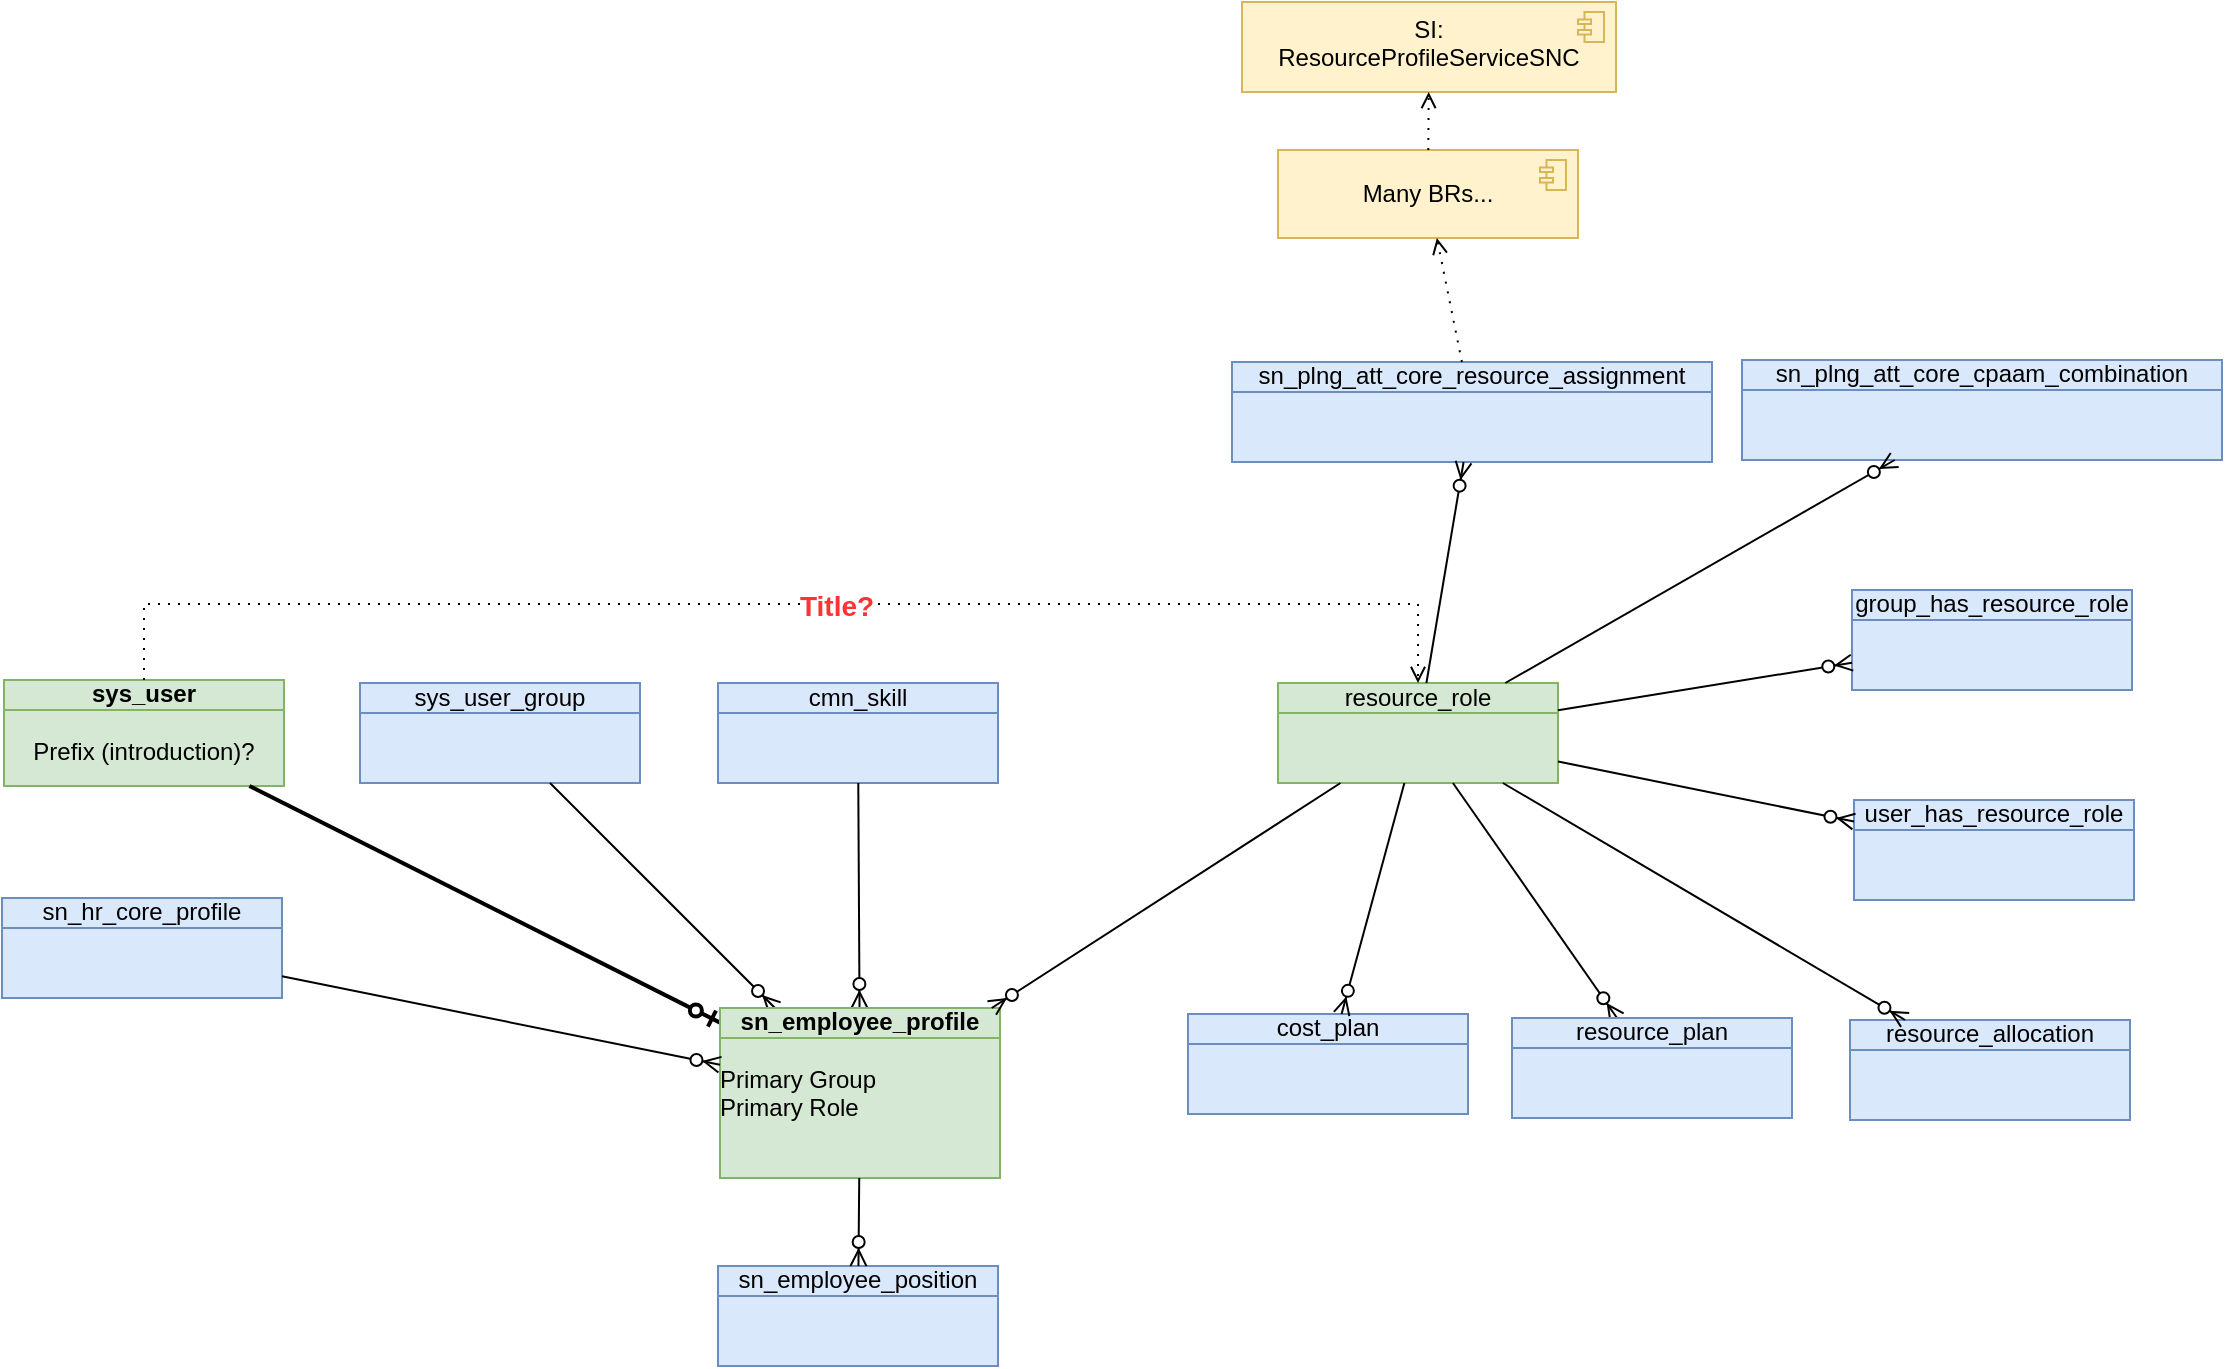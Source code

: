 <mxfile version="26.0.15" pages="6">
  <diagram name="em_profile" id="d97N8e0JE2c1j5f707Qw">
    <mxGraphModel dx="1361" dy="2824" grid="0" gridSize="10" guides="0" tooltips="1" connect="0" arrows="0" fold="1" page="1" pageScale="1" pageWidth="1169" pageHeight="827" math="0" shadow="0">
      <root>
        <mxCell id="4w6Gn6E8KWmjJ692-3vZ-0" />
        <mxCell id="4w6Gn6E8KWmjJ692-3vZ-1" parent="4w6Gn6E8KWmjJ692-3vZ-0" />
        <mxCell id="4w6Gn6E8KWmjJ692-3vZ-5" value="&lt;div&gt;sys_user&lt;/div&gt;&lt;div&gt;&lt;span style=&quot;font-weight: normal;&quot;&gt;&lt;br&gt;&lt;/span&gt;&lt;/div&gt;&lt;div&gt;&lt;span style=&quot;font-weight: normal;&quot;&gt;Prefix (introduction)?&lt;/span&gt;&lt;/div&gt;" style="html=1;outlineConnect=0;whiteSpace=wrap;fillColor=#d5e8d4;shape=mxgraph.archimate3.businessObject;overflow=fill;strokeColor=#82b366;fontStyle=1" parent="4w6Gn6E8KWmjJ692-3vZ-1" vertex="1">
          <mxGeometry x="42" y="-1291" width="140" height="53" as="geometry" />
        </mxCell>
        <mxCell id="4w6Gn6E8KWmjJ692-3vZ-6" value="" style="fontSize=12;html=1;endArrow=ERzeroToOne;endFill=0;rounded=0;fontStyle=1;strokeWidth=2;" parent="4w6Gn6E8KWmjJ692-3vZ-1" source="4w6Gn6E8KWmjJ692-3vZ-5" target="4w6Gn6E8KWmjJ692-3vZ-29" edge="1">
          <mxGeometry width="100" height="100" relative="1" as="geometry">
            <mxPoint x="90" y="-800" as="sourcePoint" />
            <mxPoint x="350" y="-1125.409" as="targetPoint" />
          </mxGeometry>
        </mxCell>
        <mxCell id="4w6Gn6E8KWmjJ692-3vZ-7" value="&lt;div&gt;sys_user_group&lt;/div&gt;" style="html=1;outlineConnect=0;whiteSpace=wrap;fillColor=#dae8fc;shape=mxgraph.archimate3.businessObject;overflow=fill;strokeColor=#6c8ebf;" parent="4w6Gn6E8KWmjJ692-3vZ-1" vertex="1">
          <mxGeometry x="220" y="-1289.5" width="140" height="50" as="geometry" />
        </mxCell>
        <mxCell id="4w6Gn6E8KWmjJ692-3vZ-8" value="cmn_skill" style="html=1;outlineConnect=0;whiteSpace=wrap;fillColor=#dae8fc;shape=mxgraph.archimate3.businessObject;overflow=fill;strokeColor=#6c8ebf;" parent="4w6Gn6E8KWmjJ692-3vZ-1" vertex="1">
          <mxGeometry x="399" y="-1289.5" width="140" height="50" as="geometry" />
        </mxCell>
        <mxCell id="4w6Gn6E8KWmjJ692-3vZ-9" value="" style="fontSize=12;html=1;endArrow=ERzeroToMany;endFill=1;rounded=0;" parent="4w6Gn6E8KWmjJ692-3vZ-1" source="4w6Gn6E8KWmjJ692-3vZ-7" target="4w6Gn6E8KWmjJ692-3vZ-29" edge="1">
          <mxGeometry width="100" height="100" relative="1" as="geometry">
            <mxPoint x="843" y="-894" as="sourcePoint" />
            <mxPoint x="389.306" y="-1127" as="targetPoint" />
          </mxGeometry>
        </mxCell>
        <mxCell id="4w6Gn6E8KWmjJ692-3vZ-10" value="" style="fontSize=12;html=1;endArrow=ERzeroToMany;endFill=1;rounded=0;" parent="4w6Gn6E8KWmjJ692-3vZ-1" source="4w6Gn6E8KWmjJ692-3vZ-8" target="4w6Gn6E8KWmjJ692-3vZ-29" edge="1">
          <mxGeometry width="100" height="100" relative="1" as="geometry">
            <mxPoint x="45" y="-894" as="sourcePoint" />
            <mxPoint x="431.569" y="-1127" as="targetPoint" />
          </mxGeometry>
        </mxCell>
        <mxCell id="4w6Gn6E8KWmjJ692-3vZ-29" value="&lt;div&gt;sn_employee_profile&lt;/div&gt;&lt;div&gt;&lt;br&gt;&lt;/div&gt;&lt;div align=&quot;left&quot;&gt;&lt;span style=&quot;font-weight: normal;&quot;&gt;Primary Group&lt;/span&gt;&lt;/div&gt;&lt;div align=&quot;left&quot;&gt;&lt;span style=&quot;font-weight: normal;&quot;&gt;Primary Role&lt;/span&gt;&lt;br&gt;&lt;/div&gt;" style="html=1;outlineConnect=0;whiteSpace=wrap;fillColor=#d5e8d4;shape=mxgraph.archimate3.businessObject;overflow=fill;strokeColor=#82b366;fontStyle=1" parent="4w6Gn6E8KWmjJ692-3vZ-1" vertex="1">
          <mxGeometry x="400" y="-1127" width="140" height="85" as="geometry" />
        </mxCell>
        <mxCell id="4w6Gn6E8KWmjJ692-3vZ-30" value="&lt;div&gt;resource_role&lt;/div&gt;" style="html=1;outlineConnect=0;whiteSpace=wrap;fillColor=#d5e8d4;shape=mxgraph.archimate3.businessObject;overflow=fill;strokeColor=#82b366;" parent="4w6Gn6E8KWmjJ692-3vZ-1" vertex="1">
          <mxGeometry x="679" y="-1289.5" width="140" height="50" as="geometry" />
        </mxCell>
        <mxCell id="3O07Ml-EWj8RnMGS3ta7-0" value="sn_hr_core_profile" style="html=1;outlineConnect=0;whiteSpace=wrap;fillColor=#dae8fc;shape=mxgraph.archimate3.businessObject;overflow=fill;strokeColor=#6c8ebf;" parent="4w6Gn6E8KWmjJ692-3vZ-1" vertex="1">
          <mxGeometry x="41" y="-1182" width="140" height="50" as="geometry" />
        </mxCell>
        <mxCell id="3O07Ml-EWj8RnMGS3ta7-1" value="" style="fontSize=12;html=1;endArrow=ERzeroToMany;endFill=1;rounded=0;" parent="4w6Gn6E8KWmjJ692-3vZ-1" source="3O07Ml-EWj8RnMGS3ta7-0" target="4w6Gn6E8KWmjJ692-3vZ-29" edge="1">
          <mxGeometry width="100" height="100" relative="1" as="geometry">
            <mxPoint x="329" y="-1232" as="sourcePoint" />
            <mxPoint x="350" y="-1100.924" as="targetPoint" />
          </mxGeometry>
        </mxCell>
        <mxCell id="3O07Ml-EWj8RnMGS3ta7-2" value="" style="fontSize=12;html=1;endArrow=ERzeroToMany;endFill=1;rounded=0;" parent="4w6Gn6E8KWmjJ692-3vZ-1" source="4w6Gn6E8KWmjJ692-3vZ-30" target="4w6Gn6E8KWmjJ692-3vZ-29" edge="1">
          <mxGeometry width="100" height="100" relative="1" as="geometry">
            <mxPoint x="441" y="-1222" as="sourcePoint" />
            <mxPoint x="444" y="-1053" as="targetPoint" />
          </mxGeometry>
        </mxCell>
        <mxCell id="3O07Ml-EWj8RnMGS3ta7-3" value="sn_employee_position" style="html=1;outlineConnect=0;whiteSpace=wrap;fillColor=#dae8fc;shape=mxgraph.archimate3.businessObject;overflow=fill;strokeColor=#6c8ebf;" parent="4w6Gn6E8KWmjJ692-3vZ-1" vertex="1">
          <mxGeometry x="399" y="-998" width="140" height="50" as="geometry" />
        </mxCell>
        <mxCell id="3O07Ml-EWj8RnMGS3ta7-4" value="" style="fontSize=12;html=1;endArrow=ERzeroToMany;endFill=1;rounded=0;" parent="4w6Gn6E8KWmjJ692-3vZ-1" source="4w6Gn6E8KWmjJ692-3vZ-29" target="3O07Ml-EWj8RnMGS3ta7-3" edge="1">
          <mxGeometry width="100" height="100" relative="1" as="geometry">
            <mxPoint x="890" y="-1257" as="sourcePoint" />
            <mxPoint x="519" y="-1087" as="targetPoint" />
          </mxGeometry>
        </mxCell>
        <mxCell id="FMrTJflN7CP8rL19QtVt-0" value="cost_plan" style="html=1;outlineConnect=0;whiteSpace=wrap;fillColor=#dae8fc;shape=mxgraph.archimate3.businessObject;overflow=fill;strokeColor=#6c8ebf;" parent="4w6Gn6E8KWmjJ692-3vZ-1" vertex="1">
          <mxGeometry x="634" y="-1124" width="140" height="50" as="geometry" />
        </mxCell>
        <mxCell id="FMrTJflN7CP8rL19QtVt-1" value="" style="fontSize=12;html=1;endArrow=ERzeroToMany;endFill=1;rounded=0;" parent="4w6Gn6E8KWmjJ692-3vZ-1" source="4w6Gn6E8KWmjJ692-3vZ-30" target="FMrTJflN7CP8rL19QtVt-0" edge="1">
          <mxGeometry width="100" height="100" relative="1" as="geometry">
            <mxPoint x="715" y="-1231" as="sourcePoint" />
            <mxPoint x="473" y="-1093" as="targetPoint" />
          </mxGeometry>
        </mxCell>
        <mxCell id="FMrTJflN7CP8rL19QtVt-2" value="" style="fontSize=12;html=1;endArrow=ERzeroToMany;endFill=1;rounded=0;" parent="4w6Gn6E8KWmjJ692-3vZ-1" source="4w6Gn6E8KWmjJ692-3vZ-30" target="FMrTJflN7CP8rL19QtVt-3" edge="1">
          <mxGeometry width="100" height="100" relative="1" as="geometry">
            <mxPoint x="725" y="-1221" as="sourcePoint" />
            <mxPoint x="483" y="-1083" as="targetPoint" />
          </mxGeometry>
        </mxCell>
        <mxCell id="FMrTJflN7CP8rL19QtVt-3" value="resource_plan" style="html=1;outlineConnect=0;whiteSpace=wrap;fillColor=#dae8fc;shape=mxgraph.archimate3.businessObject;overflow=fill;strokeColor=#6c8ebf;" parent="4w6Gn6E8KWmjJ692-3vZ-1" vertex="1">
          <mxGeometry x="796" y="-1122" width="140" height="50" as="geometry" />
        </mxCell>
        <mxCell id="FMrTJflN7CP8rL19QtVt-4" value="resource_allocation" style="html=1;outlineConnect=0;whiteSpace=wrap;fillColor=#dae8fc;shape=mxgraph.archimate3.businessObject;overflow=fill;strokeColor=#6c8ebf;" parent="4w6Gn6E8KWmjJ692-3vZ-1" vertex="1">
          <mxGeometry x="965" y="-1121" width="140" height="50" as="geometry" />
        </mxCell>
        <mxCell id="FMrTJflN7CP8rL19QtVt-5" value="" style="fontSize=12;html=1;endArrow=ERzeroToMany;endFill=1;rounded=0;" parent="4w6Gn6E8KWmjJ692-3vZ-1" source="4w6Gn6E8KWmjJ692-3vZ-30" target="FMrTJflN7CP8rL19QtVt-4" edge="1">
          <mxGeometry width="100" height="100" relative="1" as="geometry">
            <mxPoint x="793" y="-1231" as="sourcePoint" />
            <mxPoint x="923" y="-1135" as="targetPoint" />
          </mxGeometry>
        </mxCell>
        <mxCell id="FMrTJflN7CP8rL19QtVt-6" value="sn_plng_att_core_resource_assignment" style="html=1;outlineConnect=0;whiteSpace=wrap;fillColor=#dae8fc;shape=mxgraph.archimate3.businessObject;overflow=fill;strokeColor=#6c8ebf;" parent="4w6Gn6E8KWmjJ692-3vZ-1" vertex="1">
          <mxGeometry x="656" y="-1450" width="240" height="50" as="geometry" />
        </mxCell>
        <mxCell id="FMrTJflN7CP8rL19QtVt-7" value="user_has_resource_role" style="html=1;outlineConnect=0;whiteSpace=wrap;fillColor=#dae8fc;shape=mxgraph.archimate3.businessObject;overflow=fill;strokeColor=#6c8ebf;" parent="4w6Gn6E8KWmjJ692-3vZ-1" vertex="1">
          <mxGeometry x="967" y="-1231" width="140" height="50" as="geometry" />
        </mxCell>
        <mxCell id="FMrTJflN7CP8rL19QtVt-8" value="group_has_resource_role" style="html=1;outlineConnect=0;whiteSpace=wrap;fillColor=#dae8fc;shape=mxgraph.archimate3.businessObject;overflow=fill;strokeColor=#6c8ebf;" parent="4w6Gn6E8KWmjJ692-3vZ-1" vertex="1">
          <mxGeometry x="966" y="-1336" width="140" height="50" as="geometry" />
        </mxCell>
        <mxCell id="FMrTJflN7CP8rL19QtVt-9" value="sn_plng_att_core_cpaam_combination" style="html=1;outlineConnect=0;whiteSpace=wrap;fillColor=#dae8fc;shape=mxgraph.archimate3.businessObject;overflow=fill;strokeColor=#6c8ebf;" parent="4w6Gn6E8KWmjJ692-3vZ-1" vertex="1">
          <mxGeometry x="911" y="-1451" width="240" height="50" as="geometry" />
        </mxCell>
        <mxCell id="FMrTJflN7CP8rL19QtVt-10" value="" style="fontSize=12;html=1;endArrow=ERzeroToMany;endFill=1;rounded=0;" parent="4w6Gn6E8KWmjJ692-3vZ-1" source="4w6Gn6E8KWmjJ692-3vZ-30" target="FMrTJflN7CP8rL19QtVt-6" edge="1">
          <mxGeometry width="100" height="100" relative="1" as="geometry">
            <mxPoint x="752" y="-1231" as="sourcePoint" />
            <mxPoint x="717" y="-1108" as="targetPoint" />
          </mxGeometry>
        </mxCell>
        <mxCell id="FMrTJflN7CP8rL19QtVt-11" value="" style="fontSize=12;html=1;endArrow=ERzeroToMany;endFill=1;rounded=0;" parent="4w6Gn6E8KWmjJ692-3vZ-1" source="4w6Gn6E8KWmjJ692-3vZ-30" target="FMrTJflN7CP8rL19QtVt-9" edge="1">
          <mxGeometry width="100" height="100" relative="1" as="geometry">
            <mxPoint x="762" y="-1221" as="sourcePoint" />
            <mxPoint x="727" y="-1098" as="targetPoint" />
          </mxGeometry>
        </mxCell>
        <mxCell id="FMrTJflN7CP8rL19QtVt-12" value="" style="fontSize=12;html=1;endArrow=ERzeroToMany;endFill=1;rounded=0;" parent="4w6Gn6E8KWmjJ692-3vZ-1" source="4w6Gn6E8KWmjJ692-3vZ-30" target="FMrTJflN7CP8rL19QtVt-8" edge="1">
          <mxGeometry width="100" height="100" relative="1" as="geometry">
            <mxPoint x="772" y="-1211" as="sourcePoint" />
            <mxPoint x="737" y="-1088" as="targetPoint" />
          </mxGeometry>
        </mxCell>
        <mxCell id="FMrTJflN7CP8rL19QtVt-13" value="" style="fontSize=12;html=1;endArrow=ERzeroToMany;endFill=1;rounded=0;" parent="4w6Gn6E8KWmjJ692-3vZ-1" source="4w6Gn6E8KWmjJ692-3vZ-30" target="FMrTJflN7CP8rL19QtVt-7" edge="1">
          <mxGeometry width="100" height="100" relative="1" as="geometry">
            <mxPoint x="782" y="-1201" as="sourcePoint" />
            <mxPoint x="747" y="-1078" as="targetPoint" />
          </mxGeometry>
        </mxCell>
        <mxCell id="FMrTJflN7CP8rL19QtVt-14" value="" style="html=1;endArrow=open;elbow=horizontal;endFill=0;dashed=1;dashPattern=1 4;rounded=0;edgeStyle=elbowEdgeStyle;" parent="4w6Gn6E8KWmjJ692-3vZ-1" source="4w6Gn6E8KWmjJ692-3vZ-5" target="4w6Gn6E8KWmjJ692-3vZ-30" edge="1">
          <mxGeometry width="160" relative="1" as="geometry">
            <mxPoint x="386" y="-1437" as="sourcePoint" />
            <mxPoint x="466" y="-1403" as="targetPoint" />
            <Array as="points">
              <mxPoint x="421" y="-1329" />
            </Array>
          </mxGeometry>
        </mxCell>
        <mxCell id="FMrTJflN7CP8rL19QtVt-15" value="&lt;b&gt;&lt;span style=&quot;color: rgb(255, 51, 51);&quot;&gt;&lt;font style=&quot;font-size: 14px;&quot;&gt;Title?&lt;/font&gt;&lt;/span&gt;&lt;/b&gt;" style="edgeLabel;html=1;align=center;verticalAlign=middle;resizable=0;points=[];" parent="FMrTJflN7CP8rL19QtVt-14" vertex="1" connectable="0">
          <mxGeometry x="0.073" y="-1" relative="1" as="geometry">
            <mxPoint as="offset" />
          </mxGeometry>
        </mxCell>
        <mxCell id="aZJZaJrtVICd7Us81ez5-0" value="Many BRs..." style="html=1;outlineConnect=0;whiteSpace=wrap;fillColor=#fff2cc;shape=mxgraph.archimate3.application;appType=comp;archiType=square;strokeColor=#d6b656;" vertex="1" parent="4w6Gn6E8KWmjJ692-3vZ-1">
          <mxGeometry x="679" y="-1556" width="150" height="44" as="geometry" />
        </mxCell>
        <mxCell id="aZJZaJrtVICd7Us81ez5-1" value="&lt;div&gt;SI: &lt;br&gt;&lt;/div&gt;&lt;div&gt;ResourceProfileServiceSNC&lt;/div&gt;" style="html=1;outlineConnect=0;whiteSpace=wrap;fillColor=#fff2cc;shape=mxgraph.archimate3.application;appType=comp;archiType=square;strokeColor=#d6b656;verticalAlign=top;" vertex="1" parent="4w6Gn6E8KWmjJ692-3vZ-1">
          <mxGeometry x="661" y="-1630" width="187" height="45" as="geometry" />
        </mxCell>
        <mxCell id="aZJZaJrtVICd7Us81ez5-2" value="" style="html=1;endArrow=open;elbow=horizontal;endFill=0;dashed=1;dashPattern=1 4;rounded=0;" edge="1" parent="4w6Gn6E8KWmjJ692-3vZ-1" source="FMrTJflN7CP8rL19QtVt-6" target="aZJZaJrtVICd7Us81ez5-0">
          <mxGeometry width="160" relative="1" as="geometry">
            <mxPoint x="99" y="-1281" as="sourcePoint" />
            <mxPoint x="759" y="-1281" as="targetPoint" />
          </mxGeometry>
        </mxCell>
        <mxCell id="aZJZaJrtVICd7Us81ez5-4" value="" style="html=1;endArrow=open;elbow=horizontal;endFill=0;dashed=1;dashPattern=1 4;rounded=0;" edge="1" parent="4w6Gn6E8KWmjJ692-3vZ-1" source="aZJZaJrtVICd7Us81ez5-0" target="aZJZaJrtVICd7Us81ez5-1">
          <mxGeometry width="160" relative="1" as="geometry">
            <mxPoint x="752" y="-1442" as="sourcePoint" />
            <mxPoint x="721" y="-1499" as="targetPoint" />
          </mxGeometry>
        </mxCell>
      </root>
    </mxGraphModel>
  </diagram>
  <diagram name="em_profile2" id="KBZQdeNwwfi0Y6gBDiWC">
    <mxGraphModel dx="1361" dy="2824" grid="0" gridSize="10" guides="0" tooltips="1" connect="0" arrows="0" fold="1" page="1" pageScale="1" pageWidth="1169" pageHeight="827" math="0" shadow="0">
      <root>
        <mxCell id="WfQXcu1eq5EX6dwOYcyv-0" />
        <mxCell id="WfQXcu1eq5EX6dwOYcyv-1" parent="WfQXcu1eq5EX6dwOYcyv-0" />
        <mxCell id="WfQXcu1eq5EX6dwOYcyv-2" value="&lt;div&gt;sys_user&lt;/div&gt;&lt;div&gt;&lt;span style=&quot;font-weight: normal;&quot;&gt;&lt;br&gt;&lt;/span&gt;&lt;/div&gt;&lt;div&gt;&lt;span style=&quot;font-weight: normal;&quot;&gt;Prefix (introduction)?&lt;/span&gt;&lt;/div&gt;" style="html=1;outlineConnect=0;whiteSpace=wrap;fillColor=#d5e8d4;shape=mxgraph.archimate3.businessObject;overflow=fill;strokeColor=#82b366;fontStyle=1" vertex="1" parent="WfQXcu1eq5EX6dwOYcyv-1">
          <mxGeometry x="42" y="-1291" width="140" height="53" as="geometry" />
        </mxCell>
        <mxCell id="WfQXcu1eq5EX6dwOYcyv-3" value="" style="fontSize=12;html=1;endArrow=ERzeroToOne;endFill=0;rounded=0;fontStyle=1;strokeWidth=2;" edge="1" parent="WfQXcu1eq5EX6dwOYcyv-1" source="WfQXcu1eq5EX6dwOYcyv-2" target="WfQXcu1eq5EX6dwOYcyv-8">
          <mxGeometry width="100" height="100" relative="1" as="geometry">
            <mxPoint x="90" y="-800" as="sourcePoint" />
            <mxPoint x="350" y="-1125.409" as="targetPoint" />
          </mxGeometry>
        </mxCell>
        <mxCell id="WfQXcu1eq5EX6dwOYcyv-4" value="&lt;div&gt;sys_user_group&lt;/div&gt;" style="html=1;outlineConnect=0;whiteSpace=wrap;fillColor=#dae8fc;shape=mxgraph.archimate3.businessObject;overflow=fill;strokeColor=#6c8ebf;" vertex="1" parent="WfQXcu1eq5EX6dwOYcyv-1">
          <mxGeometry x="220" y="-1289.5" width="140" height="50" as="geometry" />
        </mxCell>
        <mxCell id="WfQXcu1eq5EX6dwOYcyv-5" value="cmn_skill" style="html=1;outlineConnect=0;whiteSpace=wrap;fillColor=#d5e8d4;shape=mxgraph.archimate3.businessObject;overflow=fill;strokeColor=#82b366;" vertex="1" parent="WfQXcu1eq5EX6dwOYcyv-1">
          <mxGeometry x="399" y="-1289.5" width="140" height="50" as="geometry" />
        </mxCell>
        <mxCell id="WfQXcu1eq5EX6dwOYcyv-6" value="" style="fontSize=12;html=1;endArrow=ERzeroToMany;endFill=1;rounded=0;" edge="1" parent="WfQXcu1eq5EX6dwOYcyv-1" source="WfQXcu1eq5EX6dwOYcyv-4" target="WfQXcu1eq5EX6dwOYcyv-8">
          <mxGeometry width="100" height="100" relative="1" as="geometry">
            <mxPoint x="843" y="-894" as="sourcePoint" />
            <mxPoint x="389.306" y="-1127" as="targetPoint" />
          </mxGeometry>
        </mxCell>
        <mxCell id="WfQXcu1eq5EX6dwOYcyv-7" value="" style="fontSize=12;html=1;endArrow=ERzeroToMany;endFill=1;rounded=0;" edge="1" parent="WfQXcu1eq5EX6dwOYcyv-1" source="WfQXcu1eq5EX6dwOYcyv-5" target="WfQXcu1eq5EX6dwOYcyv-8">
          <mxGeometry width="100" height="100" relative="1" as="geometry">
            <mxPoint x="45" y="-894" as="sourcePoint" />
            <mxPoint x="431.569" y="-1127" as="targetPoint" />
          </mxGeometry>
        </mxCell>
        <mxCell id="WfQXcu1eq5EX6dwOYcyv-8" value="&lt;div&gt;sn_employee_profile&lt;/div&gt;&lt;div&gt;&lt;br&gt;&lt;/div&gt;&lt;div align=&quot;left&quot;&gt;&lt;span style=&quot;font-weight: normal;&quot;&gt;Primary Group&lt;/span&gt;&lt;/div&gt;&lt;div align=&quot;left&quot;&gt;&lt;span style=&quot;font-weight: normal;&quot;&gt;Primary Role&lt;/span&gt;&lt;br&gt;&lt;/div&gt;" style="html=1;outlineConnect=0;whiteSpace=wrap;fillColor=#d5e8d4;shape=mxgraph.archimate3.businessObject;overflow=fill;strokeColor=#82b366;fontStyle=1" vertex="1" parent="WfQXcu1eq5EX6dwOYcyv-1">
          <mxGeometry x="400" y="-1127" width="140" height="85" as="geometry" />
        </mxCell>
        <mxCell id="WfQXcu1eq5EX6dwOYcyv-9" value="&lt;div&gt;resource_role&lt;/div&gt;" style="html=1;outlineConnect=0;whiteSpace=wrap;fillColor=#dae8fc;shape=mxgraph.archimate3.businessObject;overflow=fill;strokeColor=#6c8ebf;" vertex="1" parent="WfQXcu1eq5EX6dwOYcyv-1">
          <mxGeometry x="679" y="-1289.5" width="140" height="50" as="geometry" />
        </mxCell>
        <mxCell id="WfQXcu1eq5EX6dwOYcyv-10" value="sn_hr_core_profile" style="html=1;outlineConnect=0;whiteSpace=wrap;fillColor=#dae8fc;shape=mxgraph.archimate3.businessObject;overflow=fill;strokeColor=#6c8ebf;" vertex="1" parent="WfQXcu1eq5EX6dwOYcyv-1">
          <mxGeometry x="41" y="-1182" width="140" height="50" as="geometry" />
        </mxCell>
        <mxCell id="WfQXcu1eq5EX6dwOYcyv-11" value="" style="fontSize=12;html=1;endArrow=ERzeroToMany;endFill=1;rounded=0;" edge="1" parent="WfQXcu1eq5EX6dwOYcyv-1" source="WfQXcu1eq5EX6dwOYcyv-10" target="WfQXcu1eq5EX6dwOYcyv-8">
          <mxGeometry width="100" height="100" relative="1" as="geometry">
            <mxPoint x="329" y="-1232" as="sourcePoint" />
            <mxPoint x="350" y="-1100.924" as="targetPoint" />
          </mxGeometry>
        </mxCell>
        <mxCell id="WfQXcu1eq5EX6dwOYcyv-12" value="" style="fontSize=12;html=1;endArrow=ERzeroToMany;endFill=1;rounded=0;" edge="1" parent="WfQXcu1eq5EX6dwOYcyv-1" source="WfQXcu1eq5EX6dwOYcyv-9" target="WfQXcu1eq5EX6dwOYcyv-8">
          <mxGeometry width="100" height="100" relative="1" as="geometry">
            <mxPoint x="441" y="-1222" as="sourcePoint" />
            <mxPoint x="444" y="-1053" as="targetPoint" />
          </mxGeometry>
        </mxCell>
        <mxCell id="WfQXcu1eq5EX6dwOYcyv-13" value="sn_employee_position" style="html=1;outlineConnect=0;whiteSpace=wrap;fillColor=#dae8fc;shape=mxgraph.archimate3.businessObject;overflow=fill;strokeColor=#6c8ebf;" vertex="1" parent="WfQXcu1eq5EX6dwOYcyv-1">
          <mxGeometry x="399" y="-998" width="140" height="50" as="geometry" />
        </mxCell>
        <mxCell id="WfQXcu1eq5EX6dwOYcyv-14" value="" style="fontSize=12;html=1;endArrow=ERzeroToMany;endFill=1;rounded=0;" edge="1" parent="WfQXcu1eq5EX6dwOYcyv-1" source="WfQXcu1eq5EX6dwOYcyv-8" target="WfQXcu1eq5EX6dwOYcyv-13">
          <mxGeometry width="100" height="100" relative="1" as="geometry">
            <mxPoint x="890" y="-1257" as="sourcePoint" />
            <mxPoint x="519" y="-1087" as="targetPoint" />
          </mxGeometry>
        </mxCell>
        <mxCell id="WfQXcu1eq5EX6dwOYcyv-17" value="" style="fontSize=12;html=1;endArrow=ERzeroToMany;endFill=1;rounded=0;" edge="1" parent="WfQXcu1eq5EX6dwOYcyv-1" source="WfQXcu1eq5EX6dwOYcyv-5" target="WfQXcu1eq5EX6dwOYcyv-18">
          <mxGeometry width="100" height="100" relative="1" as="geometry">
            <mxPoint x="725" y="-1221" as="sourcePoint" />
            <mxPoint x="483" y="-1083" as="targetPoint" />
          </mxGeometry>
        </mxCell>
        <mxCell id="WfQXcu1eq5EX6dwOYcyv-18" value="resource_plan" style="html=1;outlineConnect=0;whiteSpace=wrap;fillColor=#dae8fc;shape=mxgraph.archimate3.businessObject;overflow=fill;strokeColor=#6c8ebf;" vertex="1" parent="WfQXcu1eq5EX6dwOYcyv-1">
          <mxGeometry x="796" y="-1122" width="140" height="50" as="geometry" />
        </mxCell>
        <mxCell id="WfQXcu1eq5EX6dwOYcyv-19" value="resource_allocation" style="html=1;outlineConnect=0;whiteSpace=wrap;fillColor=#dae8fc;shape=mxgraph.archimate3.businessObject;overflow=fill;strokeColor=#6c8ebf;" vertex="1" parent="WfQXcu1eq5EX6dwOYcyv-1">
          <mxGeometry x="965" y="-1121" width="140" height="50" as="geometry" />
        </mxCell>
        <mxCell id="WfQXcu1eq5EX6dwOYcyv-20" value="" style="fontSize=12;html=1;endArrow=ERzeroToMany;endFill=1;rounded=0;" edge="1" parent="WfQXcu1eq5EX6dwOYcyv-1" source="WfQXcu1eq5EX6dwOYcyv-5" target="WfQXcu1eq5EX6dwOYcyv-19">
          <mxGeometry width="100" height="100" relative="1" as="geometry">
            <mxPoint x="793" y="-1231" as="sourcePoint" />
            <mxPoint x="923" y="-1135" as="targetPoint" />
          </mxGeometry>
        </mxCell>
        <mxCell id="WfQXcu1eq5EX6dwOYcyv-21" value="sn_plng_att_core_resource_assignment" style="html=1;outlineConnect=0;whiteSpace=wrap;fillColor=#dae8fc;shape=mxgraph.archimate3.businessObject;overflow=fill;strokeColor=#6c8ebf;" vertex="1" parent="WfQXcu1eq5EX6dwOYcyv-1">
          <mxGeometry x="656" y="-1450" width="240" height="50" as="geometry" />
        </mxCell>
        <mxCell id="WfQXcu1eq5EX6dwOYcyv-24" value="sn_plng_att_core_cpaam_combination" style="html=1;outlineConnect=0;whiteSpace=wrap;fillColor=#dae8fc;shape=mxgraph.archimate3.businessObject;overflow=fill;strokeColor=#6c8ebf;" vertex="1" parent="WfQXcu1eq5EX6dwOYcyv-1">
          <mxGeometry x="911" y="-1451" width="240" height="50" as="geometry" />
        </mxCell>
        <mxCell id="WfQXcu1eq5EX6dwOYcyv-25" value="" style="fontSize=12;html=1;endArrow=ERzeroToMany;endFill=1;rounded=0;" edge="1" parent="WfQXcu1eq5EX6dwOYcyv-1" source="WfQXcu1eq5EX6dwOYcyv-5" target="WfQXcu1eq5EX6dwOYcyv-21">
          <mxGeometry width="100" height="100" relative="1" as="geometry">
            <mxPoint x="752" y="-1231" as="sourcePoint" />
            <mxPoint x="717" y="-1108" as="targetPoint" />
          </mxGeometry>
        </mxCell>
        <mxCell id="WfQXcu1eq5EX6dwOYcyv-26" value="" style="fontSize=12;html=1;endArrow=ERzeroToMany;endFill=1;rounded=0;" edge="1" parent="WfQXcu1eq5EX6dwOYcyv-1" source="WfQXcu1eq5EX6dwOYcyv-5" target="WfQXcu1eq5EX6dwOYcyv-24">
          <mxGeometry width="100" height="100" relative="1" as="geometry">
            <mxPoint x="762" y="-1221" as="sourcePoint" />
            <mxPoint x="727" y="-1098" as="targetPoint" />
          </mxGeometry>
        </mxCell>
        <mxCell id="WfQXcu1eq5EX6dwOYcyv-31" value="Many BRs..." style="html=1;outlineConnect=0;whiteSpace=wrap;fillColor=#fff2cc;shape=mxgraph.archimate3.application;appType=comp;archiType=square;strokeColor=#d6b656;" vertex="1" parent="WfQXcu1eq5EX6dwOYcyv-1">
          <mxGeometry x="679" y="-1556" width="150" height="44" as="geometry" />
        </mxCell>
        <mxCell id="WfQXcu1eq5EX6dwOYcyv-32" value="&lt;div&gt;SI: &lt;br&gt;&lt;/div&gt;&lt;div&gt;ResourceProfileServiceSNC&lt;/div&gt;" style="html=1;outlineConnect=0;whiteSpace=wrap;fillColor=#fff2cc;shape=mxgraph.archimate3.application;appType=comp;archiType=square;strokeColor=#d6b656;verticalAlign=top;" vertex="1" parent="WfQXcu1eq5EX6dwOYcyv-1">
          <mxGeometry x="661" y="-1630" width="187" height="45" as="geometry" />
        </mxCell>
        <mxCell id="WfQXcu1eq5EX6dwOYcyv-33" value="" style="html=1;endArrow=open;elbow=horizontal;endFill=0;dashed=1;dashPattern=1 4;rounded=0;" edge="1" parent="WfQXcu1eq5EX6dwOYcyv-1" source="WfQXcu1eq5EX6dwOYcyv-21" target="WfQXcu1eq5EX6dwOYcyv-31">
          <mxGeometry width="160" relative="1" as="geometry">
            <mxPoint x="99" y="-1281" as="sourcePoint" />
            <mxPoint x="759" y="-1281" as="targetPoint" />
          </mxGeometry>
        </mxCell>
        <mxCell id="WfQXcu1eq5EX6dwOYcyv-34" value="" style="html=1;endArrow=open;elbow=horizontal;endFill=0;dashed=1;dashPattern=1 4;rounded=0;" edge="1" parent="WfQXcu1eq5EX6dwOYcyv-1" source="WfQXcu1eq5EX6dwOYcyv-31" target="WfQXcu1eq5EX6dwOYcyv-32">
          <mxGeometry width="160" relative="1" as="geometry">
            <mxPoint x="752" y="-1442" as="sourcePoint" />
            <mxPoint x="721" y="-1499" as="targetPoint" />
          </mxGeometry>
        </mxCell>
      </root>
    </mxGraphModel>
  </diagram>
  <diagram name="em_profile3" id="xr1jdWDeOQCGeuHXjz6B">
    <mxGraphModel dx="1361" dy="2824" grid="0" gridSize="10" guides="0" tooltips="1" connect="0" arrows="0" fold="1" page="1" pageScale="1" pageWidth="1169" pageHeight="827" math="0" shadow="0">
      <root>
        <mxCell id="b_HiYhDQ7q251qerDCDM-0" />
        <mxCell id="b_HiYhDQ7q251qerDCDM-1" parent="b_HiYhDQ7q251qerDCDM-0" />
        <mxCell id="b_HiYhDQ7q251qerDCDM-2" value="&lt;div&gt;sys_user&lt;/div&gt;&lt;div&gt;&lt;span style=&quot;font-weight: normal;&quot;&gt;&lt;br&gt;&lt;/span&gt;&lt;/div&gt;&lt;div&gt;&lt;span style=&quot;font-weight: normal;&quot;&gt;Prefix (introduction)?&lt;/span&gt;&lt;/div&gt;" style="html=1;outlineConnect=0;whiteSpace=wrap;fillColor=#d5e8d4;shape=mxgraph.archimate3.businessObject;overflow=fill;strokeColor=#82b366;fontStyle=1" vertex="1" parent="b_HiYhDQ7q251qerDCDM-1">
          <mxGeometry x="42" y="-1291" width="140" height="53" as="geometry" />
        </mxCell>
        <mxCell id="b_HiYhDQ7q251qerDCDM-3" value="" style="fontSize=12;html=1;endArrow=ERzeroToOne;endFill=0;rounded=0;fontStyle=1;strokeWidth=2;" edge="1" parent="b_HiYhDQ7q251qerDCDM-1" source="b_HiYhDQ7q251qerDCDM-2" target="b_HiYhDQ7q251qerDCDM-8">
          <mxGeometry width="100" height="100" relative="1" as="geometry">
            <mxPoint x="90" y="-800" as="sourcePoint" />
            <mxPoint x="350" y="-1125.409" as="targetPoint" />
          </mxGeometry>
        </mxCell>
        <mxCell id="b_HiYhDQ7q251qerDCDM-4" value="&lt;div&gt;sys_user_group&lt;/div&gt;" style="html=1;outlineConnect=0;whiteSpace=wrap;fillColor=#d5e8d4;shape=mxgraph.archimate3.businessObject;overflow=fill;strokeColor=#82b366;" vertex="1" parent="b_HiYhDQ7q251qerDCDM-1">
          <mxGeometry x="220" y="-1289.5" width="140" height="50" as="geometry" />
        </mxCell>
        <mxCell id="b_HiYhDQ7q251qerDCDM-5" value="cmn_skill" style="html=1;outlineConnect=0;whiteSpace=wrap;fillColor=#dae8fc;shape=mxgraph.archimate3.businessObject;overflow=fill;strokeColor=#6c8ebf;" vertex="1" parent="b_HiYhDQ7q251qerDCDM-1">
          <mxGeometry x="399" y="-1289.5" width="140" height="50" as="geometry" />
        </mxCell>
        <mxCell id="b_HiYhDQ7q251qerDCDM-6" value="" style="fontSize=12;html=1;endArrow=ERzeroToMany;endFill=1;rounded=0;" edge="1" parent="b_HiYhDQ7q251qerDCDM-1" source="b_HiYhDQ7q251qerDCDM-4" target="b_HiYhDQ7q251qerDCDM-8">
          <mxGeometry width="100" height="100" relative="1" as="geometry">
            <mxPoint x="843" y="-894" as="sourcePoint" />
            <mxPoint x="389.306" y="-1127" as="targetPoint" />
          </mxGeometry>
        </mxCell>
        <mxCell id="b_HiYhDQ7q251qerDCDM-7" value="" style="fontSize=12;html=1;endArrow=ERzeroToMany;endFill=1;rounded=0;" edge="1" parent="b_HiYhDQ7q251qerDCDM-1" source="b_HiYhDQ7q251qerDCDM-5" target="b_HiYhDQ7q251qerDCDM-8">
          <mxGeometry width="100" height="100" relative="1" as="geometry">
            <mxPoint x="45" y="-894" as="sourcePoint" />
            <mxPoint x="431.569" y="-1127" as="targetPoint" />
          </mxGeometry>
        </mxCell>
        <mxCell id="b_HiYhDQ7q251qerDCDM-8" value="&lt;div&gt;sn_employee_profile&lt;/div&gt;&lt;div&gt;&lt;br&gt;&lt;/div&gt;&lt;div align=&quot;left&quot;&gt;&lt;span style=&quot;font-weight: normal;&quot;&gt;Primary Group&lt;/span&gt;&lt;/div&gt;&lt;div align=&quot;left&quot;&gt;&lt;span style=&quot;font-weight: normal;&quot;&gt;Primary Role&lt;/span&gt;&lt;br&gt;&lt;/div&gt;" style="html=1;outlineConnect=0;whiteSpace=wrap;fillColor=#d5e8d4;shape=mxgraph.archimate3.businessObject;overflow=fill;strokeColor=#82b366;fontStyle=1" vertex="1" parent="b_HiYhDQ7q251qerDCDM-1">
          <mxGeometry x="400" y="-1127" width="140" height="85" as="geometry" />
        </mxCell>
        <mxCell id="b_HiYhDQ7q251qerDCDM-9" value="&lt;div&gt;resource_role&lt;/div&gt;" style="html=1;outlineConnect=0;whiteSpace=wrap;fillColor=#dae8fc;shape=mxgraph.archimate3.businessObject;overflow=fill;strokeColor=#6c8ebf;" vertex="1" parent="b_HiYhDQ7q251qerDCDM-1">
          <mxGeometry x="679" y="-1289.5" width="140" height="50" as="geometry" />
        </mxCell>
        <mxCell id="b_HiYhDQ7q251qerDCDM-10" value="sn_hr_core_profile" style="html=1;outlineConnect=0;whiteSpace=wrap;fillColor=#dae8fc;shape=mxgraph.archimate3.businessObject;overflow=fill;strokeColor=#6c8ebf;" vertex="1" parent="b_HiYhDQ7q251qerDCDM-1">
          <mxGeometry x="41" y="-1182" width="140" height="50" as="geometry" />
        </mxCell>
        <mxCell id="b_HiYhDQ7q251qerDCDM-11" value="" style="fontSize=12;html=1;endArrow=ERzeroToMany;endFill=1;rounded=0;" edge="1" parent="b_HiYhDQ7q251qerDCDM-1" source="b_HiYhDQ7q251qerDCDM-10" target="b_HiYhDQ7q251qerDCDM-8">
          <mxGeometry width="100" height="100" relative="1" as="geometry">
            <mxPoint x="329" y="-1232" as="sourcePoint" />
            <mxPoint x="350" y="-1100.924" as="targetPoint" />
          </mxGeometry>
        </mxCell>
        <mxCell id="b_HiYhDQ7q251qerDCDM-12" value="" style="fontSize=12;html=1;endArrow=ERzeroToMany;endFill=1;rounded=0;" edge="1" parent="b_HiYhDQ7q251qerDCDM-1" source="b_HiYhDQ7q251qerDCDM-9" target="b_HiYhDQ7q251qerDCDM-8">
          <mxGeometry width="100" height="100" relative="1" as="geometry">
            <mxPoint x="441" y="-1222" as="sourcePoint" />
            <mxPoint x="444" y="-1053" as="targetPoint" />
          </mxGeometry>
        </mxCell>
        <mxCell id="b_HiYhDQ7q251qerDCDM-13" value="sn_employee_position" style="html=1;outlineConnect=0;whiteSpace=wrap;fillColor=#dae8fc;shape=mxgraph.archimate3.businessObject;overflow=fill;strokeColor=#6c8ebf;" vertex="1" parent="b_HiYhDQ7q251qerDCDM-1">
          <mxGeometry x="399" y="-998" width="140" height="50" as="geometry" />
        </mxCell>
        <mxCell id="b_HiYhDQ7q251qerDCDM-14" value="" style="fontSize=12;html=1;endArrow=ERzeroToMany;endFill=1;rounded=0;" edge="1" parent="b_HiYhDQ7q251qerDCDM-1" source="b_HiYhDQ7q251qerDCDM-8" target="b_HiYhDQ7q251qerDCDM-13">
          <mxGeometry width="100" height="100" relative="1" as="geometry">
            <mxPoint x="890" y="-1257" as="sourcePoint" />
            <mxPoint x="519" y="-1087" as="targetPoint" />
          </mxGeometry>
        </mxCell>
        <mxCell id="b_HiYhDQ7q251qerDCDM-15" value="" style="fontSize=12;html=1;endArrow=ERzeroToMany;endFill=1;rounded=0;" edge="1" parent="b_HiYhDQ7q251qerDCDM-1" source="b_HiYhDQ7q251qerDCDM-4" target="b_HiYhDQ7q251qerDCDM-16">
          <mxGeometry width="100" height="100" relative="1" as="geometry">
            <mxPoint x="725" y="-1221" as="sourcePoint" />
            <mxPoint x="483" y="-1083" as="targetPoint" />
          </mxGeometry>
        </mxCell>
        <mxCell id="b_HiYhDQ7q251qerDCDM-16" value="resource_plan" style="html=1;outlineConnect=0;whiteSpace=wrap;fillColor=#dae8fc;shape=mxgraph.archimate3.businessObject;overflow=fill;strokeColor=#6c8ebf;" vertex="1" parent="b_HiYhDQ7q251qerDCDM-1">
          <mxGeometry x="796" y="-1122" width="140" height="50" as="geometry" />
        </mxCell>
        <mxCell id="b_HiYhDQ7q251qerDCDM-17" value="resource_allocation" style="html=1;outlineConnect=0;whiteSpace=wrap;fillColor=#dae8fc;shape=mxgraph.archimate3.businessObject;overflow=fill;strokeColor=#6c8ebf;" vertex="1" parent="b_HiYhDQ7q251qerDCDM-1">
          <mxGeometry x="965" y="-1121" width="140" height="50" as="geometry" />
        </mxCell>
        <mxCell id="b_HiYhDQ7q251qerDCDM-18" value="" style="fontSize=12;html=1;endArrow=ERzeroToMany;endFill=1;rounded=0;" edge="1" parent="b_HiYhDQ7q251qerDCDM-1" source="b_HiYhDQ7q251qerDCDM-4" target="b_HiYhDQ7q251qerDCDM-17">
          <mxGeometry width="100" height="100" relative="1" as="geometry">
            <mxPoint x="793" y="-1231" as="sourcePoint" />
            <mxPoint x="923" y="-1135" as="targetPoint" />
          </mxGeometry>
        </mxCell>
        <mxCell id="b_HiYhDQ7q251qerDCDM-19" value="sn_plng_att_core_resource_assignment" style="html=1;outlineConnect=0;whiteSpace=wrap;fillColor=#dae8fc;shape=mxgraph.archimate3.businessObject;overflow=fill;strokeColor=#6c8ebf;" vertex="1" parent="b_HiYhDQ7q251qerDCDM-1">
          <mxGeometry x="656" y="-1450" width="240" height="50" as="geometry" />
        </mxCell>
        <mxCell id="b_HiYhDQ7q251qerDCDM-20" value="sn_plng_att_core_cpaam_combination" style="html=1;outlineConnect=0;whiteSpace=wrap;fillColor=#dae8fc;shape=mxgraph.archimate3.businessObject;overflow=fill;strokeColor=#6c8ebf;" vertex="1" parent="b_HiYhDQ7q251qerDCDM-1">
          <mxGeometry x="911" y="-1451" width="240" height="50" as="geometry" />
        </mxCell>
        <mxCell id="b_HiYhDQ7q251qerDCDM-21" value="" style="fontSize=12;html=1;endArrow=ERzeroToMany;endFill=1;rounded=0;" edge="1" parent="b_HiYhDQ7q251qerDCDM-1" source="b_HiYhDQ7q251qerDCDM-4" target="b_HiYhDQ7q251qerDCDM-19">
          <mxGeometry width="100" height="100" relative="1" as="geometry">
            <mxPoint x="752" y="-1231" as="sourcePoint" />
            <mxPoint x="717" y="-1108" as="targetPoint" />
          </mxGeometry>
        </mxCell>
        <mxCell id="b_HiYhDQ7q251qerDCDM-22" value="" style="fontSize=12;html=1;endArrow=ERzeroToMany;endFill=1;rounded=0;" edge="1" parent="b_HiYhDQ7q251qerDCDM-1" source="b_HiYhDQ7q251qerDCDM-4" target="b_HiYhDQ7q251qerDCDM-20">
          <mxGeometry width="100" height="100" relative="1" as="geometry">
            <mxPoint x="762" y="-1221" as="sourcePoint" />
            <mxPoint x="727" y="-1098" as="targetPoint" />
          </mxGeometry>
        </mxCell>
        <mxCell id="b_HiYhDQ7q251qerDCDM-23" value="Many BRs..." style="html=1;outlineConnect=0;whiteSpace=wrap;fillColor=#fff2cc;shape=mxgraph.archimate3.application;appType=comp;archiType=square;strokeColor=#d6b656;" vertex="1" parent="b_HiYhDQ7q251qerDCDM-1">
          <mxGeometry x="679" y="-1556" width="150" height="44" as="geometry" />
        </mxCell>
        <mxCell id="b_HiYhDQ7q251qerDCDM-24" value="&lt;div&gt;SI: &lt;br&gt;&lt;/div&gt;&lt;div&gt;ResourceProfileServiceSNC&lt;/div&gt;" style="html=1;outlineConnect=0;whiteSpace=wrap;fillColor=#fff2cc;shape=mxgraph.archimate3.application;appType=comp;archiType=square;strokeColor=#d6b656;verticalAlign=top;" vertex="1" parent="b_HiYhDQ7q251qerDCDM-1">
          <mxGeometry x="661" y="-1630" width="187" height="45" as="geometry" />
        </mxCell>
        <mxCell id="b_HiYhDQ7q251qerDCDM-25" value="" style="html=1;endArrow=open;elbow=horizontal;endFill=0;dashed=1;dashPattern=1 4;rounded=0;" edge="1" parent="b_HiYhDQ7q251qerDCDM-1" source="b_HiYhDQ7q251qerDCDM-19" target="b_HiYhDQ7q251qerDCDM-23">
          <mxGeometry width="160" relative="1" as="geometry">
            <mxPoint x="99" y="-1281" as="sourcePoint" />
            <mxPoint x="759" y="-1281" as="targetPoint" />
          </mxGeometry>
        </mxCell>
        <mxCell id="b_HiYhDQ7q251qerDCDM-26" value="" style="html=1;endArrow=open;elbow=horizontal;endFill=0;dashed=1;dashPattern=1 4;rounded=0;" edge="1" parent="b_HiYhDQ7q251qerDCDM-1" source="b_HiYhDQ7q251qerDCDM-23" target="b_HiYhDQ7q251qerDCDM-24">
          <mxGeometry width="160" relative="1" as="geometry">
            <mxPoint x="752" y="-1442" as="sourcePoint" />
            <mxPoint x="721" y="-1499" as="targetPoint" />
          </mxGeometry>
        </mxCell>
      </root>
    </mxGraphModel>
  </diagram>
  <diagram name="title" id="W63Yk0ZWTzQ4ucz1iR9d">
    <mxGraphModel grid="0" page="1" gridSize="10" guides="0" tooltips="1" connect="0" arrows="0" fold="1" pageScale="1" pageWidth="1169" pageHeight="827" math="0" shadow="0">
      <root>
        <mxCell id="Pkd2qrq-QmxPW7qq0s4b-0" />
        <mxCell id="Pkd2qrq-QmxPW7qq0s4b-1" parent="Pkd2qrq-QmxPW7qq0s4b-0" />
        <mxCell id="Pkd2qrq-QmxPW7qq0s4b-2" value="&lt;div&gt;sn_hr_integr_fw_hr_profile_staging&lt;/div&gt;&lt;div align=&quot;left&quot;&gt;&lt;ul&gt;&lt;li&gt;job_title&lt;/li&gt;&lt;/ul&gt;&lt;/div&gt;" style="html=1;outlineConnect=0;whiteSpace=wrap;fillColor=#dae8fc;shape=mxgraph.archimate3.businessObject;overflow=fill;strokeColor=#6c8ebf;" vertex="1" parent="Pkd2qrq-QmxPW7qq0s4b-1">
          <mxGeometry x="137" y="-1408" width="217.5" height="76" as="geometry" />
        </mxCell>
        <mxCell id="whoxsS6CrMYmXtxjEIzl-0" value="&lt;div&gt;sn_hr_core_profile&lt;/div&gt;&lt;div align=&quot;left&quot;&gt;- position&lt;/div&gt;&lt;div align=&quot;left&quot;&gt;- position_type&lt;/div&gt;" style="html=1;outlineConnect=0;whiteSpace=wrap;fillColor=#dae8fc;shape=mxgraph.archimate3.businessObject;overflow=fill;strokeColor=#6c8ebf;" vertex="1" parent="Pkd2qrq-QmxPW7qq0s4b-1">
          <mxGeometry x="462" y="-1411" width="217.5" height="76" as="geometry" />
        </mxCell>
        <mxCell id="dH8s_RgIhzwNXNusU_kP-0" value="" style="html=1;endArrow=open;elbow=horizontal;endFill=0;dashed=1;dashPattern=1 4;rounded=0;" edge="1" parent="Pkd2qrq-QmxPW7qq0s4b-1" source="Pkd2qrq-QmxPW7qq0s4b-2" target="vH-jSCkic-niVpZX-CZR-0">
          <mxGeometry width="160" relative="1" as="geometry">
            <mxPoint x="320" y="-1537" as="sourcePoint" />
            <mxPoint x="600" y="-1543" as="targetPoint" />
          </mxGeometry>
        </mxCell>
        <mxCell id="vH-jSCkic-niVpZX-CZR-0" value="transformation" style="html=1;outlineConnect=0;whiteSpace=wrap;fillColor=#dae8fc;shape=mxgraph.archimate3.application;appType=comp;archiType=square;strokeColor=#6c8ebf;" vertex="1" parent="Pkd2qrq-QmxPW7qq0s4b-1">
          <mxGeometry x="340" y="-1509" width="150" height="44" as="geometry" />
        </mxCell>
        <mxCell id="vH-jSCkic-niVpZX-CZR-1" value="&lt;div&gt;sn_employee_profile&lt;/div&gt;&lt;div align=&quot;left&quot;&gt;&lt;ul&gt;&lt;li&gt;position_type&lt;/li&gt;&lt;/ul&gt;&lt;/div&gt;" style="html=1;outlineConnect=0;whiteSpace=wrap;fillColor=#dae8fc;shape=mxgraph.archimate3.businessObject;overflow=fill;strokeColor=#6c8ebf;" vertex="1" parent="Pkd2qrq-QmxPW7qq0s4b-1">
          <mxGeometry x="794" y="-1415" width="217.5" height="76" as="geometry" />
        </mxCell>
        <mxCell id="vH-jSCkic-niVpZX-CZR-2" value="" style="html=1;endArrow=open;elbow=horizontal;endFill=0;dashed=1;dashPattern=1 4;rounded=0;" edge="1" parent="Pkd2qrq-QmxPW7qq0s4b-1" source="vH-jSCkic-niVpZX-CZR-0" target="whoxsS6CrMYmXtxjEIzl-0">
          <mxGeometry width="160" relative="1" as="geometry">
            <mxPoint x="311" y="-1398" as="sourcePoint" />
            <mxPoint x="393" y="-1455" as="targetPoint" />
          </mxGeometry>
        </mxCell>
        <mxCell id="vH-jSCkic-niVpZX-CZR-3" value="&lt;div&gt;BR:&lt;/div&gt;&lt;div&gt;Sync fields to employee profile&lt;/div&gt;" style="html=1;outlineConnect=0;whiteSpace=wrap;fillColor=#dae8fc;shape=mxgraph.archimate3.application;appType=comp;archiType=square;strokeColor=#6c8ebf;" vertex="1" parent="Pkd2qrq-QmxPW7qq0s4b-1">
          <mxGeometry x="674" y="-1513" width="150" height="44" as="geometry" />
        </mxCell>
        <mxCell id="vH-jSCkic-niVpZX-CZR-4" value="" style="html=1;endArrow=open;elbow=horizontal;endFill=0;dashed=1;dashPattern=1 4;rounded=0;" edge="1" parent="Pkd2qrq-QmxPW7qq0s4b-1" source="whoxsS6CrMYmXtxjEIzl-0" target="vH-jSCkic-niVpZX-CZR-3">
          <mxGeometry width="160" relative="1" as="geometry">
            <mxPoint x="455" y="-1455" as="sourcePoint" />
            <mxPoint x="529" y="-1401" as="targetPoint" />
          </mxGeometry>
        </mxCell>
        <mxCell id="vH-jSCkic-niVpZX-CZR-5" value="" style="html=1;endArrow=open;elbow=horizontal;endFill=0;dashed=1;dashPattern=1 4;rounded=0;" edge="1" parent="Pkd2qrq-QmxPW7qq0s4b-1" source="vH-jSCkic-niVpZX-CZR-3" target="vH-jSCkic-niVpZX-CZR-1">
          <mxGeometry width="160" relative="1" as="geometry">
            <mxPoint x="465" y="-1445" as="sourcePoint" />
            <mxPoint x="539" y="-1391" as="targetPoint" />
          </mxGeometry>
        </mxCell>
      </root>
    </mxGraphModel>
  </diagram>
  <diagram name="market" id="rgSHMPDs5m6OYQXK4_7n">
    <mxGraphModel dx="1414" dy="2824" grid="0" gridSize="10" guides="0" tooltips="1" connect="0" arrows="0" fold="1" page="1" pageScale="1" pageWidth="1169" pageHeight="827" math="0" shadow="0">
      <root>
        <mxCell id="EDPrpJCDoPqaRl5oovw6-0" />
        <mxCell id="EDPrpJCDoPqaRl5oovw6-1" parent="EDPrpJCDoPqaRl5oovw6-0" />
        <mxCell id="7x_pN_ITc0jEvHX_IEUc-0" value="x_jtis2_gbs_m_s_br_market (132)" style="html=1;outlineConnect=0;whiteSpace=wrap;fillColor=#dae8fc;shape=mxgraph.archimate3.businessObject;overflow=fill;strokeColor=#6c8ebf;" vertex="1" parent="EDPrpJCDoPqaRl5oovw6-1">
          <mxGeometry x="298" y="-1441" width="217.5" height="76" as="geometry" />
        </mxCell>
        <mxCell id="PQcABaugEuW68OMlKNHb-0" value="u_market (164)" style="html=1;outlineConnect=0;whiteSpace=wrap;fillColor=#dae8fc;shape=mxgraph.archimate3.businessObject;overflow=fill;strokeColor=#6c8ebf;" vertex="1" parent="EDPrpJCDoPqaRl5oovw6-1">
          <mxGeometry x="660" y="-1447" width="217.5" height="76" as="geometry" />
        </mxCell>
      </root>
    </mxGraphModel>
  </diagram>
  <diagram name="backup" id="sz_8OK9DjuwV77Zi9T6v">
    <mxGraphModel dx="1431" dy="2824" grid="0" gridSize="10" guides="0" tooltips="1" connect="0" arrows="0" fold="1" page="1" pageScale="1" pageWidth="1169" pageHeight="827" math="0" shadow="0">
      <root>
        <mxCell id="0" />
        <mxCell id="1" parent="0" />
        <mxCell id="XKZ_Q6WXGp6OMJcAYRlA-1" value="object_group" style="html=1;outlineConnect=0;whiteSpace=wrap;fillColor=#dae8fc;shape=mxgraph.archimate3.businessObject;overflow=fill;strokeColor=#6c8ebf;" vertex="1" parent="1">
          <mxGeometry x="298" y="-1441" width="217.5" height="76" as="geometry" />
        </mxCell>
        <mxCell id="XKZ_Q6WXGp6OMJcAYRlA-2" value="pm_project" style="html=1;outlineConnect=0;whiteSpace=wrap;fillColor=#dae8fc;shape=mxgraph.archimate3.businessObject;overflow=fill;strokeColor=#6c8ebf;" vertex="1" parent="1">
          <mxGeometry x="104" y="-1222" width="300" height="137" as="geometry" />
        </mxCell>
        <mxCell id="XKZ_Q6WXGp6OMJcAYRlA-3" value="" style="fontSize=12;html=1;endArrow=ERzeroToMany;endFill=1;rounded=0;" edge="1" parent="1" source="XKZ_Q6WXGp6OMJcAYRlA-2" target="XKZ_Q6WXGp6OMJcAYRlA-1">
          <mxGeometry width="100" height="100" relative="1" as="geometry">
            <mxPoint x="219" y="-1302" as="sourcePoint" />
            <mxPoint x="220" y="-1128" as="targetPoint" />
          </mxGeometry>
        </mxCell>
        <mxCell id="XKZ_Q6WXGp6OMJcAYRlA-4" value="sys_user" style="html=1;outlineConnect=0;whiteSpace=wrap;fillColor=#dae8fc;shape=mxgraph.archimate3.businessObject;overflow=fill;strokeColor=#6c8ebf;" vertex="1" parent="1">
          <mxGeometry x="836" y="-1230" width="217.5" height="76" as="geometry" />
        </mxCell>
        <mxCell id="XKZ_Q6WXGp6OMJcAYRlA-5" value="" style="fontSize=12;html=1;endArrow=ERzeroToMany;endFill=1;rounded=0;" edge="1" parent="1" source="XKZ_Q6WXGp6OMJcAYRlA-4" target="XKZ_Q6WXGp6OMJcAYRlA-6">
          <mxGeometry width="100" height="100" relative="1" as="geometry">
            <mxPoint x="375" y="-1118" as="sourcePoint" />
            <mxPoint x="649" y="-1347" as="targetPoint" />
          </mxGeometry>
        </mxCell>
        <mxCell id="XKZ_Q6WXGp6OMJcAYRlA-6" value="user_groups" style="html=1;outlineConnect=0;whiteSpace=wrap;fillColor=#dae8fc;shape=mxgraph.archimate3.businessObject;overflow=fill;strokeColor=#6c8ebf;" vertex="1" parent="1">
          <mxGeometry x="822" y="-1452" width="217.5" height="76" as="geometry" />
        </mxCell>
        <mxCell id="XKZ_Q6WXGp6OMJcAYRlA-7" value="groups" style="html=1;outlineConnect=0;whiteSpace=wrap;fillColor=#dae8fc;shape=mxgraph.archimate3.businessObject;overflow=fill;strokeColor=#6c8ebf;" vertex="1" parent="1">
          <mxGeometry x="640" y="-1620" width="217.5" height="76" as="geometry" />
        </mxCell>
        <mxCell id="XKZ_Q6WXGp6OMJcAYRlA-8" value="" style="fontSize=12;html=1;endArrow=ERzeroToMany;endFill=1;rounded=0;" edge="1" parent="1" source="XKZ_Q6WXGp6OMJcAYRlA-7" target="XKZ_Q6WXGp6OMJcAYRlA-6">
          <mxGeometry width="100" height="100" relative="1" as="geometry">
            <mxPoint x="1128" y="-1212" as="sourcePoint" />
            <mxPoint x="1073" y="-1351" as="targetPoint" />
          </mxGeometry>
        </mxCell>
        <mxCell id="XKZ_Q6WXGp6OMJcAYRlA-9" value="" style="fontSize=12;html=1;endArrow=ERzeroToMany;endFill=1;rounded=0;" edge="1" parent="1" source="XKZ_Q6WXGp6OMJcAYRlA-7" target="XKZ_Q6WXGp6OMJcAYRlA-1">
          <mxGeometry width="100" height="100" relative="1" as="geometry">
            <mxPoint x="330" y="-1212" as="sourcePoint" />
            <mxPoint x="615" y="-1347" as="targetPoint" />
          </mxGeometry>
        </mxCell>
        <mxCell id="XKZ_Q6WXGp6OMJcAYRlA-10" value="mapping" style="html=1;outlineConnect=0;whiteSpace=wrap;fillColor=#dae8fc;shape=mxgraph.archimate3.businessObject;overflow=fill;strokeColor=#6c8ebf;" vertex="1" parent="1">
          <mxGeometry x="6" y="-1642" width="311" height="172" as="geometry" />
        </mxCell>
        <mxCell id="XKZ_Q6WXGp6OMJcAYRlA-11" value="" style="shape=table;html=1;whiteSpace=wrap;startSize=0;container=1;collapsible=0;childLayout=tableLayout;strokeWidth=2;fillColor=#dae8fc;strokeColor=#6c8ebf;align=left;" vertex="1" parent="1">
          <mxGeometry x="39" y="-1591" width="256" height="76.75" as="geometry" />
        </mxCell>
        <mxCell id="XKZ_Q6WXGp6OMJcAYRlA-12" value="" style="shape=tableRow;horizontal=0;startSize=0;swimlaneHead=0;swimlaneBody=0;top=0;left=0;bottom=0;right=0;collapsible=0;dropTarget=0;fillColor=none;points=[[0,0.5],[1,0.5]];portConstraint=eastwest;" vertex="1" parent="XKZ_Q6WXGp6OMJcAYRlA-11">
          <mxGeometry width="256" height="24" as="geometry" />
        </mxCell>
        <mxCell id="XKZ_Q6WXGp6OMJcAYRlA-13" value="&lt;div style=&quot;text-align: left;&quot;&gt;&lt;span style=&quot;background-color: initial;&quot;&gt;BU&lt;/span&gt;&lt;/div&gt;" style="shape=partialRectangle;html=1;whiteSpace=wrap;connectable=0;fillColor=none;top=0;left=0;bottom=0;right=0;overflow=hidden;fontStyle=1" vertex="1" parent="XKZ_Q6WXGp6OMJcAYRlA-12">
          <mxGeometry width="128" height="24" as="geometry">
            <mxRectangle width="128" height="24" as="alternateBounds" />
          </mxGeometry>
        </mxCell>
        <mxCell id="XKZ_Q6WXGp6OMJcAYRlA-14" value="group" style="shape=partialRectangle;html=1;whiteSpace=wrap;connectable=0;fillColor=none;top=0;left=0;bottom=0;right=0;overflow=hidden;fontStyle=1" vertex="1" parent="XKZ_Q6WXGp6OMJcAYRlA-12">
          <mxGeometry x="128" width="128" height="24" as="geometry">
            <mxRectangle width="128" height="24" as="alternateBounds" />
          </mxGeometry>
        </mxCell>
        <mxCell id="XKZ_Q6WXGp6OMJcAYRlA-15" value="" style="shape=tableRow;horizontal=0;startSize=0;swimlaneHead=0;swimlaneBody=0;top=0;left=0;bottom=0;right=0;collapsible=0;dropTarget=0;fillColor=none;points=[[0,0.5],[1,0.5]];portConstraint=eastwest;" vertex="1" parent="XKZ_Q6WXGp6OMJcAYRlA-11">
          <mxGeometry y="24" width="256" height="26" as="geometry" />
        </mxCell>
        <mxCell id="XKZ_Q6WXGp6OMJcAYRlA-16" value="ABC" style="shape=partialRectangle;html=1;whiteSpace=wrap;connectable=0;fillColor=none;top=0;left=0;bottom=0;right=0;overflow=hidden;" vertex="1" parent="XKZ_Q6WXGp6OMJcAYRlA-15">
          <mxGeometry width="128" height="26" as="geometry">
            <mxRectangle width="128" height="26" as="alternateBounds" />
          </mxGeometry>
        </mxCell>
        <mxCell id="XKZ_Q6WXGp6OMJcAYRlA-17" value="groups1" style="shape=partialRectangle;html=1;whiteSpace=wrap;connectable=0;fillColor=none;top=0;left=0;bottom=0;right=0;overflow=hidden;" vertex="1" parent="XKZ_Q6WXGp6OMJcAYRlA-15">
          <mxGeometry x="128" width="128" height="26" as="geometry">
            <mxRectangle width="128" height="26" as="alternateBounds" />
          </mxGeometry>
        </mxCell>
        <mxCell id="XKZ_Q6WXGp6OMJcAYRlA-18" value="" style="shape=tableRow;horizontal=0;startSize=0;swimlaneHead=0;swimlaneBody=0;top=0;left=0;bottom=0;right=0;collapsible=0;dropTarget=0;fillColor=none;points=[[0,0.5],[1,0.5]];portConstraint=eastwest;" vertex="1" parent="XKZ_Q6WXGp6OMJcAYRlA-11">
          <mxGeometry y="50" width="256" height="27" as="geometry" />
        </mxCell>
        <mxCell id="XKZ_Q6WXGp6OMJcAYRlA-19" value="&lt;div style=&quot;text-align: left;&quot;&gt;&lt;br&gt;&lt;/div&gt;" style="shape=partialRectangle;html=1;whiteSpace=wrap;connectable=0;fillColor=none;top=0;left=0;bottom=0;right=0;overflow=hidden;" vertex="1" parent="XKZ_Q6WXGp6OMJcAYRlA-18">
          <mxGeometry width="128" height="27" as="geometry">
            <mxRectangle width="128" height="27" as="alternateBounds" />
          </mxGeometry>
        </mxCell>
        <mxCell id="XKZ_Q6WXGp6OMJcAYRlA-20" style="shape=partialRectangle;html=1;whiteSpace=wrap;connectable=0;fillColor=none;top=0;left=0;bottom=0;right=0;overflow=hidden;" vertex="1" parent="XKZ_Q6WXGp6OMJcAYRlA-18">
          <mxGeometry x="128" width="128" height="27" as="geometry">
            <mxRectangle width="128" height="27" as="alternateBounds" />
          </mxGeometry>
        </mxCell>
        <mxCell id="XKZ_Q6WXGp6OMJcAYRlA-21" value="" style="shape=table;html=1;whiteSpace=wrap;startSize=0;container=1;collapsible=0;childLayout=tableLayout;strokeWidth=2;fillColor=#dae8fc;strokeColor=#6c8ebf;align=left;" vertex="1" parent="1">
          <mxGeometry x="130" y="-1188" width="240" height="76.75" as="geometry" />
        </mxCell>
        <mxCell id="XKZ_Q6WXGp6OMJcAYRlA-22" value="" style="shape=tableRow;horizontal=0;startSize=0;swimlaneHead=0;swimlaneBody=0;top=0;left=0;bottom=0;right=0;collapsible=0;dropTarget=0;fillColor=none;points=[[0,0.5],[1,0.5]];portConstraint=eastwest;" vertex="1" parent="XKZ_Q6WXGp6OMJcAYRlA-21">
          <mxGeometry width="240" height="24" as="geometry" />
        </mxCell>
        <mxCell id="XKZ_Q6WXGp6OMJcAYRlA-23" value="&lt;div style=&quot;text-align: left;&quot;&gt;&lt;span style=&quot;background-color: initial;&quot;&gt;Data Separation Groups&lt;/span&gt;&lt;/div&gt;" style="shape=partialRectangle;html=1;whiteSpace=wrap;connectable=0;fillColor=none;top=0;left=0;bottom=0;right=0;overflow=hidden;fontStyle=1" vertex="1" parent="XKZ_Q6WXGp6OMJcAYRlA-22">
          <mxGeometry width="240" height="24" as="geometry">
            <mxRectangle width="240" height="24" as="alternateBounds" />
          </mxGeometry>
        </mxCell>
        <mxCell id="XKZ_Q6WXGp6OMJcAYRlA-24" value="" style="shape=tableRow;horizontal=0;startSize=0;swimlaneHead=0;swimlaneBody=0;top=0;left=0;bottom=0;right=0;collapsible=0;dropTarget=0;fillColor=none;points=[[0,0.5],[1,0.5]];portConstraint=eastwest;" vertex="1" parent="XKZ_Q6WXGp6OMJcAYRlA-21">
          <mxGeometry y="24" width="240" height="26" as="geometry" />
        </mxCell>
        <mxCell id="XKZ_Q6WXGp6OMJcAYRlA-25" value="group1, group2, group333" style="shape=partialRectangle;html=1;whiteSpace=wrap;connectable=0;fillColor=none;top=0;left=0;bottom=0;right=0;overflow=hidden;" vertex="1" parent="XKZ_Q6WXGp6OMJcAYRlA-24">
          <mxGeometry width="240" height="26" as="geometry">
            <mxRectangle width="240" height="26" as="alternateBounds" />
          </mxGeometry>
        </mxCell>
        <mxCell id="XKZ_Q6WXGp6OMJcAYRlA-26" value="" style="shape=tableRow;horizontal=0;startSize=0;swimlaneHead=0;swimlaneBody=0;top=0;left=0;bottom=0;right=0;collapsible=0;dropTarget=0;fillColor=none;points=[[0,0.5],[1,0.5]];portConstraint=eastwest;" vertex="1" parent="XKZ_Q6WXGp6OMJcAYRlA-21">
          <mxGeometry y="50" width="240" height="27" as="geometry" />
        </mxCell>
        <mxCell id="XKZ_Q6WXGp6OMJcAYRlA-27" value="&lt;div style=&quot;text-align: left;&quot;&gt;&lt;br&gt;&lt;/div&gt;" style="shape=partialRectangle;html=1;whiteSpace=wrap;connectable=0;fillColor=none;top=0;left=0;bottom=0;right=0;overflow=hidden;" vertex="1" parent="XKZ_Q6WXGp6OMJcAYRlA-26">
          <mxGeometry width="240" height="27" as="geometry">
            <mxRectangle width="240" height="27" as="alternateBounds" />
          </mxGeometry>
        </mxCell>
        <mxCell id="XKZ_Q6WXGp6OMJcAYRlA-28" value="sn_employee_profile" style="html=1;outlineConnect=0;whiteSpace=wrap;fillColor=#dae8fc;shape=mxgraph.archimate3.businessObject;overflow=fill;strokeColor=#6c8ebf;" vertex="1" parent="1">
          <mxGeometry x="580" y="-1030" width="217.5" height="76" as="geometry" />
        </mxCell>
        <mxCell id="XKZ_Q6WXGp6OMJcAYRlA-29" value="sn_hr_core_profile" style="html=1;outlineConnect=0;whiteSpace=wrap;fillColor=#dae8fc;shape=mxgraph.archimate3.businessObject;overflow=fill;strokeColor=#6c8ebf;" vertex="1" parent="1">
          <mxGeometry x="863" y="-1071" width="217.5" height="76" as="geometry" />
        </mxCell>
      </root>
    </mxGraphModel>
  </diagram>
</mxfile>
